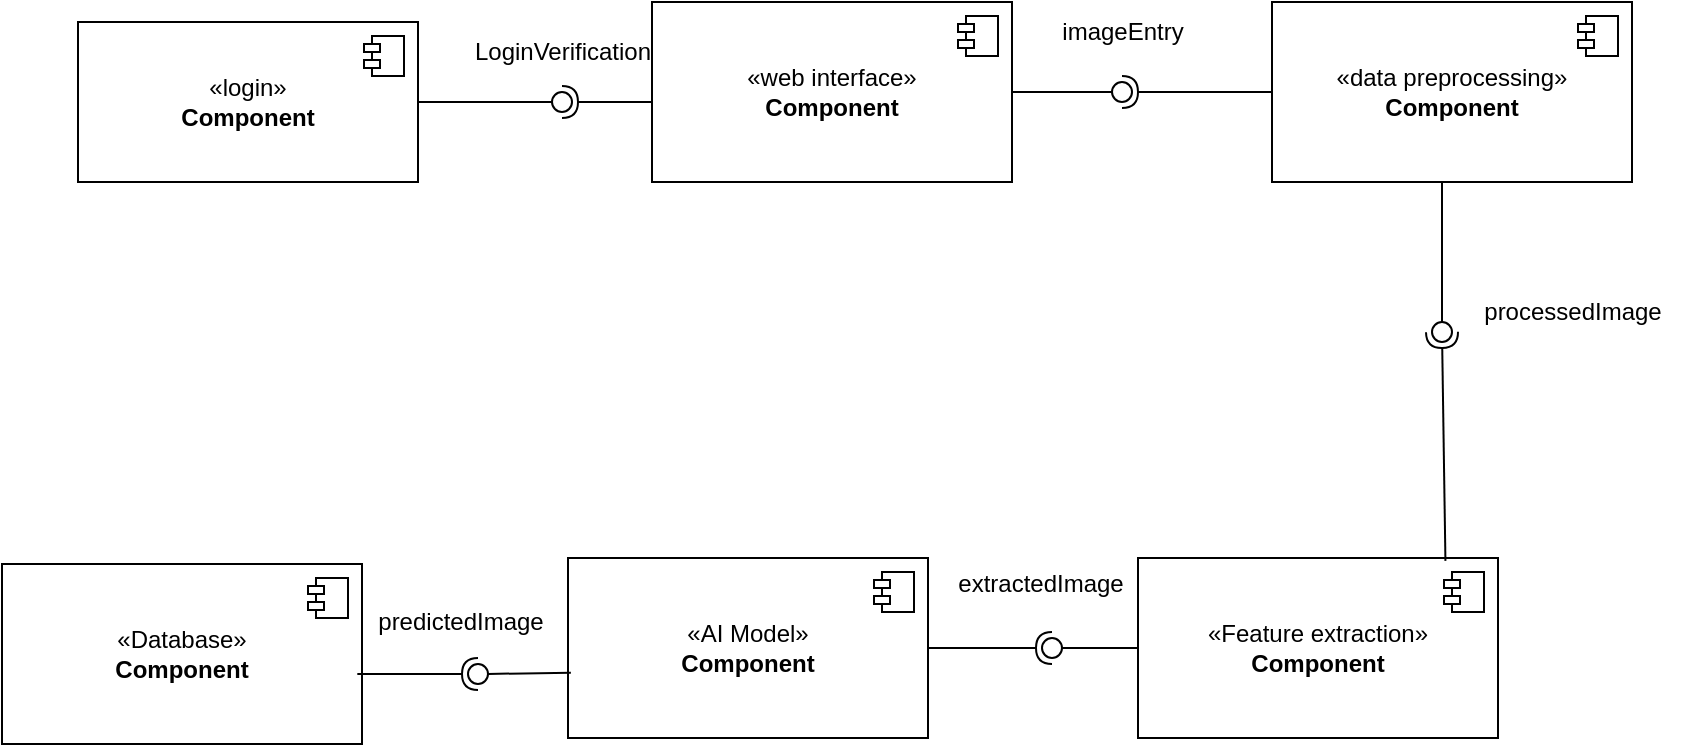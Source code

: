 <mxfile version="28.1.2">
  <diagram name="Page-1" id="4muhwpBdvnICn7Uw0sNI">
    <mxGraphModel dx="2108" dy="562" grid="0" gridSize="10" guides="1" tooltips="1" connect="1" arrows="1" fold="1" page="1" pageScale="1" pageWidth="827" pageHeight="1169" math="0" shadow="0">
      <root>
        <mxCell id="0" />
        <mxCell id="1" parent="0" />
        <mxCell id="4-12uYJTrVUuSKEVH1YW-1" value="«web interface»&lt;br&gt;&lt;b&gt;Component&lt;/b&gt;" style="html=1;dropTarget=0;whiteSpace=wrap;" parent="1" vertex="1">
          <mxGeometry x="290" y="80" width="180" height="90" as="geometry" />
        </mxCell>
        <mxCell id="4-12uYJTrVUuSKEVH1YW-2" value="" style="shape=module;jettyWidth=8;jettyHeight=4;" parent="4-12uYJTrVUuSKEVH1YW-1" vertex="1">
          <mxGeometry x="1" width="20" height="20" relative="1" as="geometry">
            <mxPoint x="-27" y="7" as="offset" />
          </mxGeometry>
        </mxCell>
        <mxCell id="4-12uYJTrVUuSKEVH1YW-3" value="«Feature extraction»&lt;br&gt;&lt;b&gt;Component&lt;/b&gt;" style="html=1;dropTarget=0;whiteSpace=wrap;" parent="1" vertex="1">
          <mxGeometry x="533" y="358" width="180" height="90" as="geometry" />
        </mxCell>
        <mxCell id="4-12uYJTrVUuSKEVH1YW-4" value="" style="shape=module;jettyWidth=8;jettyHeight=4;" parent="4-12uYJTrVUuSKEVH1YW-3" vertex="1">
          <mxGeometry x="1" width="20" height="20" relative="1" as="geometry">
            <mxPoint x="-27" y="7" as="offset" />
          </mxGeometry>
        </mxCell>
        <mxCell id="4-12uYJTrVUuSKEVH1YW-5" value="«data preprocessing»&lt;br&gt;&lt;b&gt;Component&lt;/b&gt;" style="html=1;dropTarget=0;whiteSpace=wrap;" parent="1" vertex="1">
          <mxGeometry x="600" y="80" width="180" height="90" as="geometry" />
        </mxCell>
        <mxCell id="4-12uYJTrVUuSKEVH1YW-6" value="" style="shape=module;jettyWidth=8;jettyHeight=4;" parent="4-12uYJTrVUuSKEVH1YW-5" vertex="1">
          <mxGeometry x="1" width="20" height="20" relative="1" as="geometry">
            <mxPoint x="-27" y="7" as="offset" />
          </mxGeometry>
        </mxCell>
        <mxCell id="4-12uYJTrVUuSKEVH1YW-7" value="" style="rounded=0;orthogonalLoop=1;jettySize=auto;html=1;endArrow=halfCircle;endFill=0;endSize=6;strokeWidth=1;sketch=0;exitX=0;exitY=0.5;exitDx=0;exitDy=0;" parent="1" source="4-12uYJTrVUuSKEVH1YW-5" target="4-12uYJTrVUuSKEVH1YW-9" edge="1">
          <mxGeometry relative="1" as="geometry">
            <mxPoint x="350" y="125" as="sourcePoint" />
          </mxGeometry>
        </mxCell>
        <mxCell id="4-12uYJTrVUuSKEVH1YW-8" value="" style="rounded=0;orthogonalLoop=1;jettySize=auto;html=1;endArrow=oval;endFill=0;sketch=0;sourcePerimeterSpacing=0;targetPerimeterSpacing=0;endSize=10;exitX=1;exitY=0.5;exitDx=0;exitDy=0;" parent="1" source="4-12uYJTrVUuSKEVH1YW-1" target="4-12uYJTrVUuSKEVH1YW-9" edge="1">
          <mxGeometry relative="1" as="geometry">
            <mxPoint x="310" y="125" as="sourcePoint" />
            <Array as="points" />
          </mxGeometry>
        </mxCell>
        <mxCell id="4-12uYJTrVUuSKEVH1YW-9" value="" style="ellipse;whiteSpace=wrap;html=1;align=center;aspect=fixed;fillColor=none;strokeColor=none;resizable=0;perimeter=centerPerimeter;rotatable=0;allowArrows=0;points=[];outlineConnect=1;" parent="1" vertex="1">
          <mxGeometry x="520" y="120" width="10" height="10" as="geometry" />
        </mxCell>
        <mxCell id="4-12uYJTrVUuSKEVH1YW-15" value="«AI Model»&lt;br&gt;&lt;b&gt;Component&lt;/b&gt;" style="html=1;dropTarget=0;whiteSpace=wrap;" parent="1" vertex="1">
          <mxGeometry x="248" y="358" width="180" height="90" as="geometry" />
        </mxCell>
        <mxCell id="4-12uYJTrVUuSKEVH1YW-16" value="" style="shape=module;jettyWidth=8;jettyHeight=4;" parent="4-12uYJTrVUuSKEVH1YW-15" vertex="1">
          <mxGeometry x="1" width="20" height="20" relative="1" as="geometry">
            <mxPoint x="-27" y="7" as="offset" />
          </mxGeometry>
        </mxCell>
        <mxCell id="4-12uYJTrVUuSKEVH1YW-20" value="" style="rounded=0;orthogonalLoop=1;jettySize=auto;html=1;endArrow=halfCircle;endFill=0;endSize=6;strokeWidth=1;sketch=0;exitX=0.854;exitY=0.016;exitDx=0;exitDy=0;exitPerimeter=0;" parent="1" source="4-12uYJTrVUuSKEVH1YW-3" target="4-12uYJTrVUuSKEVH1YW-22" edge="1">
          <mxGeometry relative="1" as="geometry">
            <mxPoint x="690" y="320" as="sourcePoint" />
          </mxGeometry>
        </mxCell>
        <mxCell id="4-12uYJTrVUuSKEVH1YW-21" value="" style="rounded=0;orthogonalLoop=1;jettySize=auto;html=1;endArrow=oval;endFill=0;sketch=0;sourcePerimeterSpacing=0;targetPerimeterSpacing=0;endSize=10;" parent="1" target="4-12uYJTrVUuSKEVH1YW-22" edge="1">
          <mxGeometry relative="1" as="geometry">
            <mxPoint x="685" y="170" as="sourcePoint" />
            <Array as="points" />
          </mxGeometry>
        </mxCell>
        <mxCell id="4-12uYJTrVUuSKEVH1YW-22" value="" style="ellipse;whiteSpace=wrap;html=1;align=center;aspect=fixed;fillColor=none;strokeColor=none;resizable=0;perimeter=centerPerimeter;rotatable=0;allowArrows=0;points=[];outlineConnect=1;" parent="1" vertex="1">
          <mxGeometry x="680" y="240" width="10" height="10" as="geometry" />
        </mxCell>
        <mxCell id="4-12uYJTrVUuSKEVH1YW-23" value="" style="rounded=0;orthogonalLoop=1;jettySize=auto;html=1;endArrow=halfCircle;endFill=0;endSize=6;strokeWidth=1;sketch=0;exitX=1;exitY=0.5;exitDx=0;exitDy=0;" parent="1" source="4-12uYJTrVUuSKEVH1YW-15" target="4-12uYJTrVUuSKEVH1YW-25" edge="1">
          <mxGeometry relative="1" as="geometry">
            <mxPoint x="260" y="340" as="sourcePoint" />
          </mxGeometry>
        </mxCell>
        <mxCell id="4-12uYJTrVUuSKEVH1YW-24" value="" style="rounded=0;orthogonalLoop=1;jettySize=auto;html=1;endArrow=oval;endFill=0;sketch=0;sourcePerimeterSpacing=0;targetPerimeterSpacing=0;endSize=10;exitX=0;exitY=0.5;exitDx=0;exitDy=0;" parent="1" source="4-12uYJTrVUuSKEVH1YW-3" target="4-12uYJTrVUuSKEVH1YW-25" edge="1">
          <mxGeometry relative="1" as="geometry">
            <mxPoint x="528" y="403" as="sourcePoint" />
          </mxGeometry>
        </mxCell>
        <mxCell id="4-12uYJTrVUuSKEVH1YW-25" value="" style="ellipse;whiteSpace=wrap;html=1;align=center;aspect=fixed;fillColor=none;strokeColor=none;resizable=0;perimeter=centerPerimeter;rotatable=0;allowArrows=0;points=[];outlineConnect=1;" parent="1" vertex="1">
          <mxGeometry x="485" y="398" width="10" height="10" as="geometry" />
        </mxCell>
        <mxCell id="4-12uYJTrVUuSKEVH1YW-26" value="imageEntry" style="text;html=1;align=center;verticalAlign=middle;resizable=0;points=[];autosize=1;strokeColor=none;fillColor=none;" parent="1" vertex="1">
          <mxGeometry x="485" y="80" width="80" height="30" as="geometry" />
        </mxCell>
        <mxCell id="4-12uYJTrVUuSKEVH1YW-27" value="extractedImage" style="text;html=1;align=center;verticalAlign=middle;resizable=0;points=[];autosize=1;strokeColor=none;fillColor=none;" parent="1" vertex="1">
          <mxGeometry x="433" y="358" width="101" height="26" as="geometry" />
        </mxCell>
        <mxCell id="4-12uYJTrVUuSKEVH1YW-28" value="processedImage" style="text;html=1;align=center;verticalAlign=middle;resizable=0;points=[];autosize=1;strokeColor=none;fillColor=none;" parent="1" vertex="1">
          <mxGeometry x="695" y="220" width="110" height="30" as="geometry" />
        </mxCell>
        <mxCell id="r2CETY-ldYEpxx6A09ZL-3" value="«login»&lt;br&gt;&lt;b&gt;Component&lt;/b&gt;" style="html=1;dropTarget=0;whiteSpace=wrap;" parent="1" vertex="1">
          <mxGeometry x="3" y="90" width="170" height="80" as="geometry" />
        </mxCell>
        <mxCell id="r2CETY-ldYEpxx6A09ZL-4" value="" style="shape=module;jettyWidth=8;jettyHeight=4;" parent="r2CETY-ldYEpxx6A09ZL-3" vertex="1">
          <mxGeometry x="1" width="20" height="20" relative="1" as="geometry">
            <mxPoint x="-27" y="7" as="offset" />
          </mxGeometry>
        </mxCell>
        <mxCell id="r2CETY-ldYEpxx6A09ZL-6" value="" style="rounded=0;orthogonalLoop=1;jettySize=auto;html=1;endArrow=halfCircle;endFill=0;endSize=6;strokeWidth=1;sketch=0;" parent="1" target="r2CETY-ldYEpxx6A09ZL-8" edge="1">
          <mxGeometry x="285" y="125" width="10" height="10" as="geometry">
            <mxPoint x="290" y="130" as="sourcePoint" />
          </mxGeometry>
        </mxCell>
        <mxCell id="r2CETY-ldYEpxx6A09ZL-7" value="" style="rounded=0;orthogonalLoop=1;jettySize=auto;html=1;endArrow=oval;endFill=0;sketch=0;sourcePerimeterSpacing=0;targetPerimeterSpacing=0;endSize=10;exitX=1;exitY=0.5;exitDx=0;exitDy=0;" parent="1" source="r2CETY-ldYEpxx6A09ZL-3" target="r2CETY-ldYEpxx6A09ZL-8" edge="1">
          <mxGeometry relative="1" as="geometry">
            <mxPoint x="255" y="130" as="sourcePoint" />
          </mxGeometry>
        </mxCell>
        <mxCell id="r2CETY-ldYEpxx6A09ZL-8" value="" style="ellipse;whiteSpace=wrap;html=1;align=center;aspect=fixed;fillColor=none;strokeColor=none;resizable=0;perimeter=centerPerimeter;rotatable=0;allowArrows=0;points=[];outlineConnect=1;" parent="1" vertex="1">
          <mxGeometry x="240" y="125" width="10" height="10" as="geometry" />
        </mxCell>
        <mxCell id="r2CETY-ldYEpxx6A09ZL-13" value="LoginVerification" style="text;html=1;align=center;verticalAlign=middle;resizable=0;points=[];autosize=1;strokeColor=none;fillColor=none;" parent="1" vertex="1">
          <mxGeometry x="190" y="90" width="110" height="30" as="geometry" />
        </mxCell>
        <mxCell id="F8szafx8mNjRU0IdoZbh-1" value="«Database»&lt;br&gt;&lt;b&gt;Component&lt;/b&gt;" style="html=1;dropTarget=0;whiteSpace=wrap;" vertex="1" parent="1">
          <mxGeometry x="-35" y="361" width="180" height="90" as="geometry" />
        </mxCell>
        <mxCell id="F8szafx8mNjRU0IdoZbh-2" value="" style="shape=module;jettyWidth=8;jettyHeight=4;" vertex="1" parent="F8szafx8mNjRU0IdoZbh-1">
          <mxGeometry x="1" width="20" height="20" relative="1" as="geometry">
            <mxPoint x="-27" y="7" as="offset" />
          </mxGeometry>
        </mxCell>
        <mxCell id="F8szafx8mNjRU0IdoZbh-11" value="" style="rounded=0;orthogonalLoop=1;jettySize=auto;html=1;endArrow=halfCircle;endFill=0;endSize=6;strokeWidth=1;sketch=0;exitX=0.987;exitY=0.611;exitDx=0;exitDy=0;exitPerimeter=0;" edge="1" target="F8szafx8mNjRU0IdoZbh-13" parent="1" source="F8szafx8mNjRU0IdoZbh-1">
          <mxGeometry relative="1" as="geometry">
            <mxPoint x="207" y="375" as="sourcePoint" />
          </mxGeometry>
        </mxCell>
        <mxCell id="F8szafx8mNjRU0IdoZbh-12" value="" style="rounded=0;orthogonalLoop=1;jettySize=auto;html=1;endArrow=oval;endFill=0;sketch=0;sourcePerimeterSpacing=0;targetPerimeterSpacing=0;endSize=10;exitX=0.008;exitY=0.638;exitDx=0;exitDy=0;exitPerimeter=0;" edge="1" target="F8szafx8mNjRU0IdoZbh-13" parent="1" source="4-12uYJTrVUuSKEVH1YW-15">
          <mxGeometry relative="1" as="geometry">
            <mxPoint x="273" y="416" as="sourcePoint" />
          </mxGeometry>
        </mxCell>
        <mxCell id="F8szafx8mNjRU0IdoZbh-13" value="" style="ellipse;whiteSpace=wrap;html=1;align=center;aspect=fixed;fillColor=none;strokeColor=none;resizable=0;perimeter=centerPerimeter;rotatable=0;allowArrows=0;points=[];outlineConnect=1;" vertex="1" parent="1">
          <mxGeometry x="198" y="411" width="10" height="10" as="geometry" />
        </mxCell>
        <mxCell id="F8szafx8mNjRU0IdoZbh-14" value="predictedImage" style="text;html=1;align=center;verticalAlign=middle;resizable=0;points=[];autosize=1;strokeColor=none;fillColor=none;" vertex="1" parent="1">
          <mxGeometry x="143" y="377" width="101" height="26" as="geometry" />
        </mxCell>
      </root>
    </mxGraphModel>
  </diagram>
</mxfile>

